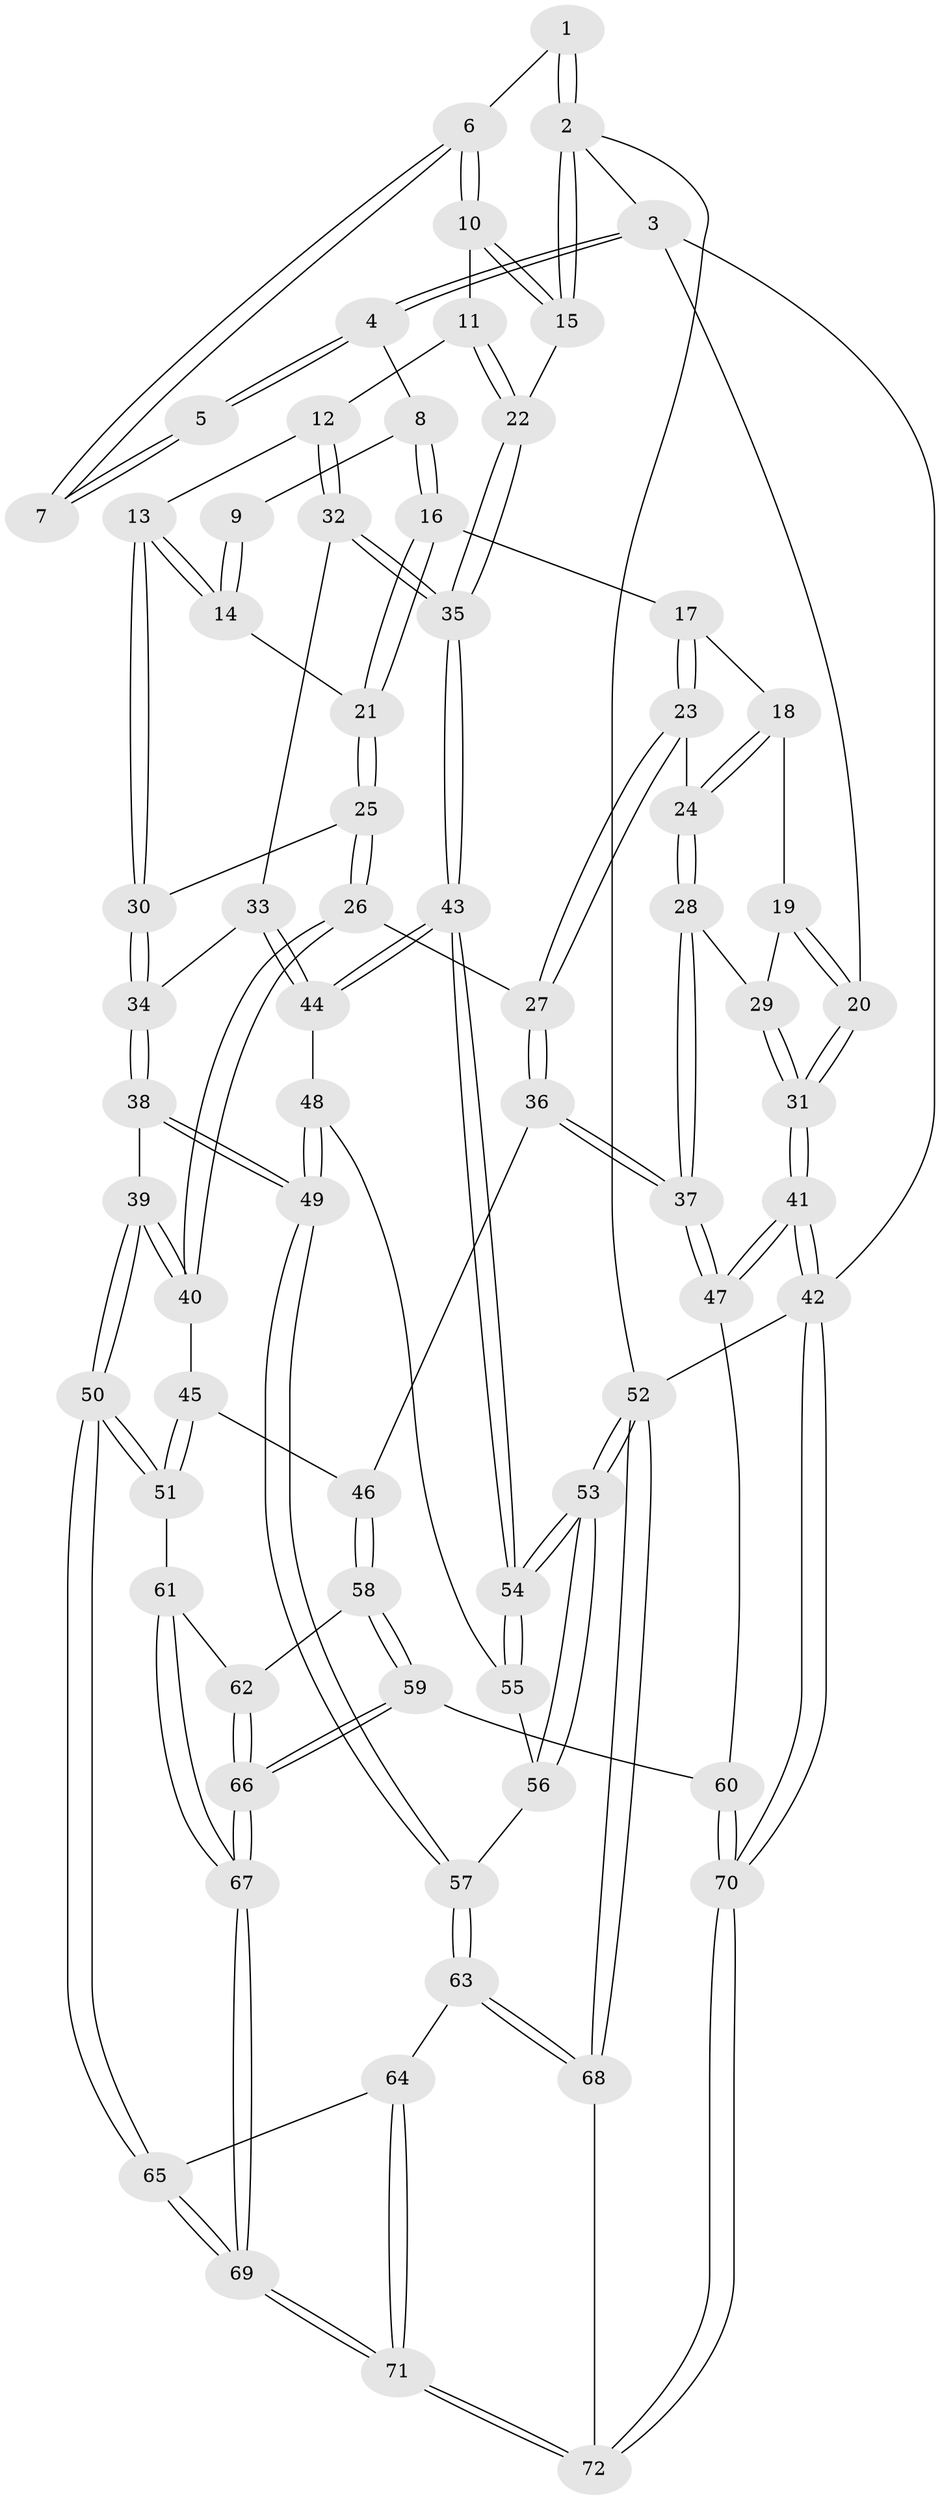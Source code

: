 // coarse degree distribution, {4: 0.42857142857142855, 5: 0.38095238095238093, 3: 0.19047619047619047}
// Generated by graph-tools (version 1.1) at 2025/42/03/06/25 10:42:31]
// undirected, 72 vertices, 177 edges
graph export_dot {
graph [start="1"]
  node [color=gray90,style=filled];
  1 [pos="+0.7090854990590305+0"];
  2 [pos="+1+0"];
  3 [pos="+0+0"];
  4 [pos="+0.42285317448653975+0"];
  5 [pos="+0.6348833286808663+0"];
  6 [pos="+0.8478709404543384+0.19322921326124198"];
  7 [pos="+0.7891082465530888+0.1802238629721244"];
  8 [pos="+0.4312984736365013+0.03238672234883125"];
  9 [pos="+0.6668719303204214+0.17826247156359545"];
  10 [pos="+0.8699877809560493+0.20618030562089848"];
  11 [pos="+0.8657974875481512+0.23448437701946184"];
  12 [pos="+0.8200504738835891+0.3642040102510986"];
  13 [pos="+0.7072402411603875+0.3590005297480412"];
  14 [pos="+0.6936901737870561+0.33937359634968634"];
  15 [pos="+1+0"];
  16 [pos="+0.4172420664892534+0.1290154081093786"];
  17 [pos="+0.3450523035332682+0.21301694351834866"];
  18 [pos="+0.14049297960250343+0.2892246013969014"];
  19 [pos="+0.07481173920982238+0.279540280375878"];
  20 [pos="+0+0"];
  21 [pos="+0.4668203166627462+0.2355346160368552"];
  22 [pos="+1+0.4761462015762554"];
  23 [pos="+0.2895893825608622+0.40817930900390853"];
  24 [pos="+0.22674543598549807+0.43042828728373045"];
  25 [pos="+0.505712993981594+0.4348284973951733"];
  26 [pos="+0.46139587802836074+0.4949278345009618"];
  27 [pos="+0.3865131973180717+0.4873960145347994"];
  28 [pos="+0.15795147024360429+0.508247803938308"];
  29 [pos="+0.08255438966712174+0.4084215405731461"];
  30 [pos="+0.6217167766308287+0.43873740558750296"];
  31 [pos="+0+0.5072847920963905"];
  32 [pos="+0.8719575740130566+0.45791032323228864"];
  33 [pos="+0.8639502481348749+0.46547159319094805"];
  34 [pos="+0.6848930215633775+0.5585612453413651"];
  35 [pos="+1+0.5787089837816773"];
  36 [pos="+0.2384053835323744+0.6290830138834957"];
  37 [pos="+0.1386003891518269+0.6130835984569505"];
  38 [pos="+0.6586930743822524+0.6609978880480237"];
  39 [pos="+0.6567365254374519+0.6612917978689064"];
  40 [pos="+0.47250270978581027+0.5413565517683323"];
  41 [pos="+0+0.6467293257502085"];
  42 [pos="+0+1"];
  43 [pos="+1+0.7878304126243024"];
  44 [pos="+0.8014761591116171+0.632873676138321"];
  45 [pos="+0.4309278323489275+0.6418036315149953"];
  46 [pos="+0.3076359303108956+0.6784371860534082"];
  47 [pos="+0.1021288637739353+0.6375685563194786"];
  48 [pos="+0.7195218180903459+0.6703611462480431"];
  49 [pos="+0.6681404870437053+0.6673184585532052"];
  50 [pos="+0.5302561653751858+0.761015832919352"];
  51 [pos="+0.4929065830695113+0.7430527425287297"];
  52 [pos="+1+1"];
  53 [pos="+1+1"];
  54 [pos="+1+0.928877302162589"];
  55 [pos="+0.7901627131170584+0.7203006265135419"];
  56 [pos="+0.7676167776046571+0.7880864697065085"];
  57 [pos="+0.6916680322582172+0.7541738265650156"];
  58 [pos="+0.3143824812841665+0.7070720569532656"];
  59 [pos="+0.27114219384554494+0.8478795000088655"];
  60 [pos="+0.15678432550222038+0.8177882583142465"];
  61 [pos="+0.4018671626218589+0.7758070768365659"];
  62 [pos="+0.38689389680335484+0.7679178275284397"];
  63 [pos="+0.6888136954045249+0.8742193328099452"];
  64 [pos="+0.6579838671356592+0.87308492509113"];
  65 [pos="+0.5344179468050808+0.8114727475226557"];
  66 [pos="+0.2812093016611609+0.8598742561202029"];
  67 [pos="+0.3733407101003933+0.9979923656598526"];
  68 [pos="+1+1"];
  69 [pos="+0.3996639955954405+1"];
  70 [pos="+0+1"];
  71 [pos="+0.4010578683543229+1"];
  72 [pos="+0.3973039404140967+1"];
  1 -- 2;
  1 -- 2;
  1 -- 6;
  2 -- 3;
  2 -- 15;
  2 -- 15;
  2 -- 52;
  3 -- 4;
  3 -- 4;
  3 -- 20;
  3 -- 42;
  4 -- 5;
  4 -- 5;
  4 -- 8;
  5 -- 7;
  5 -- 7;
  6 -- 7;
  6 -- 7;
  6 -- 10;
  6 -- 10;
  8 -- 9;
  8 -- 16;
  8 -- 16;
  9 -- 14;
  9 -- 14;
  10 -- 11;
  10 -- 15;
  10 -- 15;
  11 -- 12;
  11 -- 22;
  11 -- 22;
  12 -- 13;
  12 -- 32;
  12 -- 32;
  13 -- 14;
  13 -- 14;
  13 -- 30;
  13 -- 30;
  14 -- 21;
  15 -- 22;
  16 -- 17;
  16 -- 21;
  16 -- 21;
  17 -- 18;
  17 -- 23;
  17 -- 23;
  18 -- 19;
  18 -- 24;
  18 -- 24;
  19 -- 20;
  19 -- 20;
  19 -- 29;
  20 -- 31;
  20 -- 31;
  21 -- 25;
  21 -- 25;
  22 -- 35;
  22 -- 35;
  23 -- 24;
  23 -- 27;
  23 -- 27;
  24 -- 28;
  24 -- 28;
  25 -- 26;
  25 -- 26;
  25 -- 30;
  26 -- 27;
  26 -- 40;
  26 -- 40;
  27 -- 36;
  27 -- 36;
  28 -- 29;
  28 -- 37;
  28 -- 37;
  29 -- 31;
  29 -- 31;
  30 -- 34;
  30 -- 34;
  31 -- 41;
  31 -- 41;
  32 -- 33;
  32 -- 35;
  32 -- 35;
  33 -- 34;
  33 -- 44;
  33 -- 44;
  34 -- 38;
  34 -- 38;
  35 -- 43;
  35 -- 43;
  36 -- 37;
  36 -- 37;
  36 -- 46;
  37 -- 47;
  37 -- 47;
  38 -- 39;
  38 -- 49;
  38 -- 49;
  39 -- 40;
  39 -- 40;
  39 -- 50;
  39 -- 50;
  40 -- 45;
  41 -- 42;
  41 -- 42;
  41 -- 47;
  41 -- 47;
  42 -- 70;
  42 -- 70;
  42 -- 52;
  43 -- 44;
  43 -- 44;
  43 -- 54;
  43 -- 54;
  44 -- 48;
  45 -- 46;
  45 -- 51;
  45 -- 51;
  46 -- 58;
  46 -- 58;
  47 -- 60;
  48 -- 49;
  48 -- 49;
  48 -- 55;
  49 -- 57;
  49 -- 57;
  50 -- 51;
  50 -- 51;
  50 -- 65;
  50 -- 65;
  51 -- 61;
  52 -- 53;
  52 -- 53;
  52 -- 68;
  52 -- 68;
  53 -- 54;
  53 -- 54;
  53 -- 56;
  53 -- 56;
  54 -- 55;
  54 -- 55;
  55 -- 56;
  56 -- 57;
  57 -- 63;
  57 -- 63;
  58 -- 59;
  58 -- 59;
  58 -- 62;
  59 -- 60;
  59 -- 66;
  59 -- 66;
  60 -- 70;
  60 -- 70;
  61 -- 62;
  61 -- 67;
  61 -- 67;
  62 -- 66;
  62 -- 66;
  63 -- 64;
  63 -- 68;
  63 -- 68;
  64 -- 65;
  64 -- 71;
  64 -- 71;
  65 -- 69;
  65 -- 69;
  66 -- 67;
  66 -- 67;
  67 -- 69;
  67 -- 69;
  68 -- 72;
  69 -- 71;
  69 -- 71;
  70 -- 72;
  70 -- 72;
  71 -- 72;
  71 -- 72;
}
